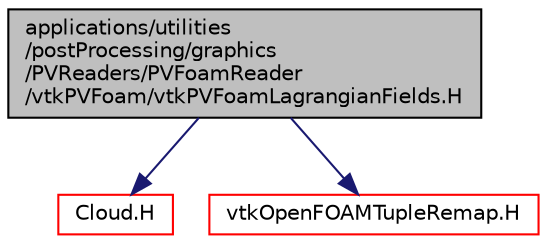 digraph "applications/utilities/postProcessing/graphics/PVReaders/PVFoamReader/vtkPVFoam/vtkPVFoamLagrangianFields.H"
{
  bgcolor="transparent";
  edge [fontname="Helvetica",fontsize="10",labelfontname="Helvetica",labelfontsize="10"];
  node [fontname="Helvetica",fontsize="10",shape=record];
  Node1 [label="applications/utilities\l/postProcessing/graphics\l/PVReaders/PVFoamReader\l/vtkPVFoam/vtkPVFoamLagrangianFields.H",height=0.2,width=0.4,color="black", fillcolor="grey75", style="filled", fontcolor="black"];
  Node1 -> Node2 [color="midnightblue",fontsize="10",style="solid",fontname="Helvetica"];
  Node2 [label="Cloud.H",height=0.2,width=0.4,color="red",URL="$a06659.html"];
  Node1 -> Node3 [color="midnightblue",fontsize="10",style="solid",fontname="Helvetica"];
  Node3 [label="vtkOpenFOAMTupleRemap.H",height=0.2,width=0.4,color="red",URL="$a04524.html"];
}
